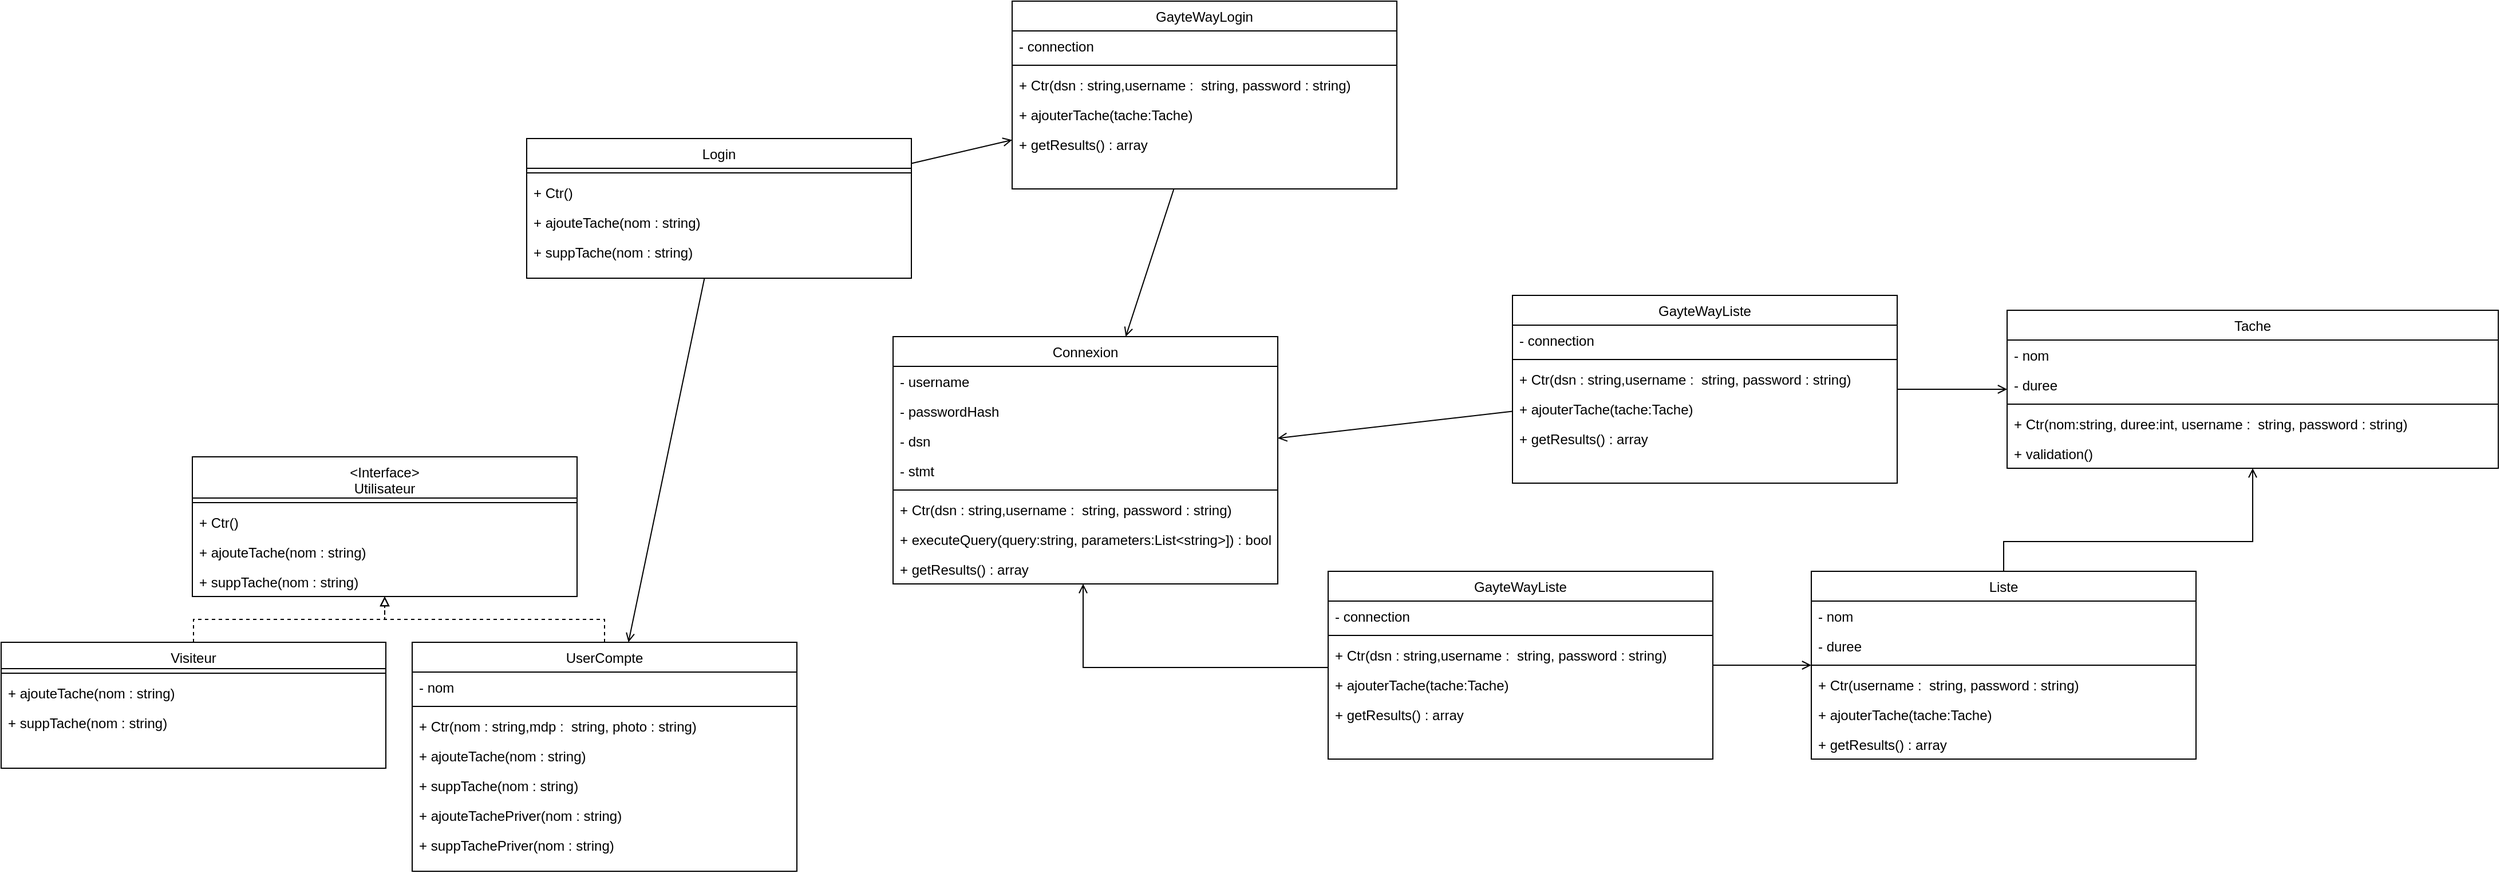 <mxfile version="20.6.0" type="device"><diagram id="C5RBs43oDa-KdzZeNtuy" name="Page-1"><mxGraphModel dx="1971" dy="1276" grid="0" gridSize="10" guides="1" tooltips="1" connect="1" arrows="1" fold="1" page="0" pageScale="1" pageWidth="827" pageHeight="1169" math="0" shadow="0"><root><mxCell id="WIyWlLk6GJQsqaUBKTNV-0"/><mxCell id="WIyWlLk6GJQsqaUBKTNV-1" parent="WIyWlLk6GJQsqaUBKTNV-0"/><mxCell id="zkfFHV4jXpPFQw0GAbJ--17" value="Connexion" style="swimlane;fontStyle=0;align=center;verticalAlign=top;childLayout=stackLayout;horizontal=1;startSize=26;horizontalStack=0;resizeParent=1;resizeLast=0;collapsible=1;marginBottom=0;rounded=0;shadow=0;strokeWidth=1;" parent="WIyWlLk6GJQsqaUBKTNV-1" vertex="1"><mxGeometry x="511" y="168" width="336" height="216" as="geometry"><mxRectangle x="550" y="140" width="160" height="26" as="alternateBounds"/></mxGeometry></mxCell><mxCell id="zkfFHV4jXpPFQw0GAbJ--22" value="- username" style="text;align=left;verticalAlign=top;spacingLeft=4;spacingRight=4;overflow=hidden;rotatable=0;points=[[0,0.5],[1,0.5]];portConstraint=eastwest;rounded=0;shadow=0;html=0;" parent="zkfFHV4jXpPFQw0GAbJ--17" vertex="1"><mxGeometry y="26" width="336" height="26" as="geometry"/></mxCell><mxCell id="lPT6mzKUqGH954RTQxX--47" value="- passwordHash" style="text;align=left;verticalAlign=top;spacingLeft=4;spacingRight=4;overflow=hidden;rotatable=0;points=[[0,0.5],[1,0.5]];portConstraint=eastwest;rounded=0;shadow=0;html=0;" parent="zkfFHV4jXpPFQw0GAbJ--17" vertex="1"><mxGeometry y="52" width="336" height="26" as="geometry"/></mxCell><mxCell id="lPT6mzKUqGH954RTQxX--49" value="- dsn" style="text;align=left;verticalAlign=top;spacingLeft=4;spacingRight=4;overflow=hidden;rotatable=0;points=[[0,0.5],[1,0.5]];portConstraint=eastwest;rounded=0;shadow=0;html=0;" parent="zkfFHV4jXpPFQw0GAbJ--17" vertex="1"><mxGeometry y="78" width="336" height="26" as="geometry"/></mxCell><mxCell id="lPT6mzKUqGH954RTQxX--50" value="- stmt" style="text;align=left;verticalAlign=top;spacingLeft=4;spacingRight=4;overflow=hidden;rotatable=0;points=[[0,0.5],[1,0.5]];portConstraint=eastwest;rounded=0;shadow=0;html=0;" parent="zkfFHV4jXpPFQw0GAbJ--17" vertex="1"><mxGeometry y="104" width="336" height="26" as="geometry"/></mxCell><mxCell id="zkfFHV4jXpPFQw0GAbJ--23" value="" style="line;html=1;strokeWidth=1;align=left;verticalAlign=middle;spacingTop=-1;spacingLeft=3;spacingRight=3;rotatable=0;labelPosition=right;points=[];portConstraint=eastwest;" parent="zkfFHV4jXpPFQw0GAbJ--17" vertex="1"><mxGeometry y="130" width="336" height="8" as="geometry"/></mxCell><mxCell id="zkfFHV4jXpPFQw0GAbJ--24" value="+ Ctr(dsn : string,username :  string, password : string)" style="text;align=left;verticalAlign=top;spacingLeft=4;spacingRight=4;overflow=hidden;rotatable=0;points=[[0,0.5],[1,0.5]];portConstraint=eastwest;" parent="zkfFHV4jXpPFQw0GAbJ--17" vertex="1"><mxGeometry y="138" width="336" height="26" as="geometry"/></mxCell><mxCell id="44q8FM0cvwy1MisjzVkP-1" value="+ executeQuery(query:string, parameters:List&lt;string&gt;]) : bool" style="text;align=left;verticalAlign=top;spacingLeft=4;spacingRight=4;overflow=hidden;rotatable=0;points=[[0,0.5],[1,0.5]];portConstraint=eastwest;" parent="zkfFHV4jXpPFQw0GAbJ--17" vertex="1"><mxGeometry y="164" width="336" height="26" as="geometry"/></mxCell><mxCell id="44q8FM0cvwy1MisjzVkP-2" value="+ getResults() : array" style="text;align=left;verticalAlign=top;spacingLeft=4;spacingRight=4;overflow=hidden;rotatable=0;points=[[0,0.5],[1,0.5]];portConstraint=eastwest;" parent="zkfFHV4jXpPFQw0GAbJ--17" vertex="1"><mxGeometry y="190" width="336" height="26" as="geometry"/></mxCell><mxCell id="lPT6mzKUqGH954RTQxX--0" value="Tache" style="swimlane;fontStyle=0;align=center;verticalAlign=top;childLayout=stackLayout;horizontal=1;startSize=26;horizontalStack=0;resizeParent=1;resizeLast=0;collapsible=1;marginBottom=0;rounded=0;shadow=0;strokeWidth=1;" parent="WIyWlLk6GJQsqaUBKTNV-1" vertex="1"><mxGeometry x="1484" y="145" width="429" height="138" as="geometry"><mxRectangle x="550" y="140" width="160" height="26" as="alternateBounds"/></mxGeometry></mxCell><mxCell id="lPT6mzKUqGH954RTQxX--1" value="- nom" style="text;align=left;verticalAlign=top;spacingLeft=4;spacingRight=4;overflow=hidden;rotatable=0;points=[[0,0.5],[1,0.5]];portConstraint=eastwest;rounded=0;shadow=0;html=0;" parent="lPT6mzKUqGH954RTQxX--0" vertex="1"><mxGeometry y="26" width="429" height="26" as="geometry"/></mxCell><mxCell id="lPT6mzKUqGH954RTQxX--7" value="- duree" style="text;align=left;verticalAlign=top;spacingLeft=4;spacingRight=4;overflow=hidden;rotatable=0;points=[[0,0.5],[1,0.5]];portConstraint=eastwest;rounded=0;shadow=0;html=0;" parent="lPT6mzKUqGH954RTQxX--0" vertex="1"><mxGeometry y="52" width="429" height="26" as="geometry"/></mxCell><mxCell id="lPT6mzKUqGH954RTQxX--2" value="" style="line;html=1;strokeWidth=1;align=left;verticalAlign=middle;spacingTop=-1;spacingLeft=3;spacingRight=3;rotatable=0;labelPosition=right;points=[];portConstraint=eastwest;" parent="lPT6mzKUqGH954RTQxX--0" vertex="1"><mxGeometry y="78" width="429" height="8" as="geometry"/></mxCell><mxCell id="lPT6mzKUqGH954RTQxX--3" value="+ Ctr(nom:string, duree:int, username :  string, password : string)" style="text;align=left;verticalAlign=top;spacingLeft=4;spacingRight=4;overflow=hidden;rotatable=0;points=[[0,0.5],[1,0.5]];portConstraint=eastwest;" parent="lPT6mzKUqGH954RTQxX--0" vertex="1"><mxGeometry y="86" width="429" height="26" as="geometry"/></mxCell><mxCell id="4B2QlwdQSiukdLjfvTYh-6" value="+ validation()" style="text;align=left;verticalAlign=top;spacingLeft=4;spacingRight=4;overflow=hidden;rotatable=0;points=[[0,0.5],[1,0.5]];portConstraint=eastwest;" parent="lPT6mzKUqGH954RTQxX--0" vertex="1"><mxGeometry y="112" width="429" height="26" as="geometry"/></mxCell><mxCell id="lPT6mzKUqGH954RTQxX--8" value="Liste" style="swimlane;fontStyle=0;align=center;verticalAlign=top;childLayout=stackLayout;horizontal=1;startSize=26;horizontalStack=0;resizeParent=1;resizeLast=0;collapsible=1;marginBottom=0;rounded=0;shadow=0;strokeWidth=1;" parent="WIyWlLk6GJQsqaUBKTNV-1" vertex="1"><mxGeometry x="1313" y="373" width="336" height="164" as="geometry"><mxRectangle x="550" y="140" width="160" height="26" as="alternateBounds"/></mxGeometry></mxCell><mxCell id="lPT6mzKUqGH954RTQxX--9" value="- nom" style="text;align=left;verticalAlign=top;spacingLeft=4;spacingRight=4;overflow=hidden;rotatable=0;points=[[0,0.5],[1,0.5]];portConstraint=eastwest;rounded=0;shadow=0;html=0;" parent="lPT6mzKUqGH954RTQxX--8" vertex="1"><mxGeometry y="26" width="336" height="26" as="geometry"/></mxCell><mxCell id="lPT6mzKUqGH954RTQxX--10" value="- duree" style="text;align=left;verticalAlign=top;spacingLeft=4;spacingRight=4;overflow=hidden;rotatable=0;points=[[0,0.5],[1,0.5]];portConstraint=eastwest;rounded=0;shadow=0;html=0;" parent="lPT6mzKUqGH954RTQxX--8" vertex="1"><mxGeometry y="52" width="336" height="26" as="geometry"/></mxCell><mxCell id="lPT6mzKUqGH954RTQxX--11" value="" style="line;html=1;strokeWidth=1;align=left;verticalAlign=middle;spacingTop=-1;spacingLeft=3;spacingRight=3;rotatable=0;labelPosition=right;points=[];portConstraint=eastwest;" parent="lPT6mzKUqGH954RTQxX--8" vertex="1"><mxGeometry y="78" width="336" height="8" as="geometry"/></mxCell><mxCell id="lPT6mzKUqGH954RTQxX--12" value="+ Ctr(username :  string, password : string)" style="text;align=left;verticalAlign=top;spacingLeft=4;spacingRight=4;overflow=hidden;rotatable=0;points=[[0,0.5],[1,0.5]];portConstraint=eastwest;" parent="lPT6mzKUqGH954RTQxX--8" vertex="1"><mxGeometry y="86" width="336" height="26" as="geometry"/></mxCell><mxCell id="lPT6mzKUqGH954RTQxX--13" value="+ ajouterTache(tache:Tache)" style="text;align=left;verticalAlign=top;spacingLeft=4;spacingRight=4;overflow=hidden;rotatable=0;points=[[0,0.5],[1,0.5]];portConstraint=eastwest;" parent="lPT6mzKUqGH954RTQxX--8" vertex="1"><mxGeometry y="112" width="336" height="26" as="geometry"/></mxCell><mxCell id="lPT6mzKUqGH954RTQxX--14" value="+ getResults() : array" style="text;align=left;verticalAlign=top;spacingLeft=4;spacingRight=4;overflow=hidden;rotatable=0;points=[[0,0.5],[1,0.5]];portConstraint=eastwest;" parent="lPT6mzKUqGH954RTQxX--8" vertex="1"><mxGeometry y="138" width="336" height="26" as="geometry"/></mxCell><mxCell id="lPT6mzKUqGH954RTQxX--15" value="" style="edgeStyle=orthogonalEdgeStyle;rounded=0;orthogonalLoop=1;jettySize=auto;html=1;startArrow=open;startFill=0;endArrow=none;endFill=0;" parent="WIyWlLk6GJQsqaUBKTNV-1" source="lPT6mzKUqGH954RTQxX--0" target="lPT6mzKUqGH954RTQxX--8" edge="1"><mxGeometry relative="1" as="geometry"><mxPoint x="1280" y="420" as="sourcePoint"/><mxPoint x="919" y="271" as="targetPoint"/><Array as="points"><mxPoint x="1699" y="347"/><mxPoint x="1481" y="347"/></Array></mxGeometry></mxCell><mxCell id="lPT6mzKUqGH954RTQxX--16" value="&lt;Interface&gt;&#xA;Utilisateur" style="swimlane;fontStyle=0;align=center;verticalAlign=top;childLayout=stackLayout;horizontal=1;startSize=36;horizontalStack=0;resizeParent=1;resizeLast=0;collapsible=1;marginBottom=0;rounded=0;shadow=0;strokeWidth=1;" parent="WIyWlLk6GJQsqaUBKTNV-1" vertex="1"><mxGeometry x="-101" y="273" width="336" height="122" as="geometry"><mxRectangle x="550" y="140" width="160" height="26" as="alternateBounds"/></mxGeometry></mxCell><mxCell id="lPT6mzKUqGH954RTQxX--19" value="" style="line;html=1;strokeWidth=1;align=left;verticalAlign=middle;spacingTop=-1;spacingLeft=3;spacingRight=3;rotatable=0;labelPosition=right;points=[];portConstraint=eastwest;" parent="lPT6mzKUqGH954RTQxX--16" vertex="1"><mxGeometry y="36" width="336" height="8" as="geometry"/></mxCell><mxCell id="lPT6mzKUqGH954RTQxX--37" value="+ Ctr()" style="text;align=left;verticalAlign=top;spacingLeft=4;spacingRight=4;overflow=hidden;rotatable=0;points=[[0,0.5],[1,0.5]];portConstraint=eastwest;" parent="lPT6mzKUqGH954RTQxX--16" vertex="1"><mxGeometry y="44" width="336" height="26" as="geometry"/></mxCell><mxCell id="lPT6mzKUqGH954RTQxX--38" value="+ ajouteTache(nom : string)" style="text;align=left;verticalAlign=top;spacingLeft=4;spacingRight=4;overflow=hidden;rotatable=0;points=[[0,0.5],[1,0.5]];portConstraint=eastwest;" parent="lPT6mzKUqGH954RTQxX--16" vertex="1"><mxGeometry y="70" width="336" height="26" as="geometry"/></mxCell><mxCell id="lPT6mzKUqGH954RTQxX--39" value="+ suppTache(nom : string)" style="text;align=left;verticalAlign=top;spacingLeft=4;spacingRight=4;overflow=hidden;rotatable=0;points=[[0,0.5],[1,0.5]];portConstraint=eastwest;" parent="lPT6mzKUqGH954RTQxX--16" vertex="1"><mxGeometry y="96" width="336" height="26" as="geometry"/></mxCell><mxCell id="lPT6mzKUqGH954RTQxX--27" value="" style="edgeStyle=orthogonalEdgeStyle;rounded=0;orthogonalLoop=1;jettySize=auto;html=1;startArrow=none;startFill=0;endArrow=block;endFill=0;strokeWidth=1;dashed=1;" parent="WIyWlLk6GJQsqaUBKTNV-1" source="lPT6mzKUqGH954RTQxX--23" target="lPT6mzKUqGH954RTQxX--16" edge="1"><mxGeometry relative="1" as="geometry"/></mxCell><mxCell id="lPT6mzKUqGH954RTQxX--23" value="UserCompte" style="swimlane;fontStyle=0;align=center;verticalAlign=top;childLayout=stackLayout;horizontal=1;startSize=26;horizontalStack=0;resizeParent=1;resizeLast=0;collapsible=1;marginBottom=0;rounded=0;shadow=0;strokeWidth=1;" parent="WIyWlLk6GJQsqaUBKTNV-1" vertex="1"><mxGeometry x="91" y="435" width="336" height="200" as="geometry"><mxRectangle x="550" y="140" width="160" height="26" as="alternateBounds"/></mxGeometry></mxCell><mxCell id="lPT6mzKUqGH954RTQxX--35" value="- nom" style="text;align=left;verticalAlign=top;spacingLeft=4;spacingRight=4;overflow=hidden;rotatable=0;points=[[0,0.5],[1,0.5]];portConstraint=eastwest;rounded=0;shadow=0;html=0;" parent="lPT6mzKUqGH954RTQxX--23" vertex="1"><mxGeometry y="26" width="336" height="26" as="geometry"/></mxCell><mxCell id="lPT6mzKUqGH954RTQxX--25" value="" style="line;html=1;strokeWidth=1;align=left;verticalAlign=middle;spacingTop=-1;spacingLeft=3;spacingRight=3;rotatable=0;labelPosition=right;points=[];portConstraint=eastwest;" parent="lPT6mzKUqGH954RTQxX--23" vertex="1"><mxGeometry y="52" width="336" height="8" as="geometry"/></mxCell><mxCell id="lPT6mzKUqGH954RTQxX--36" value="+ Ctr(nom : string,mdp :  string, photo : string)" style="text;align=left;verticalAlign=top;spacingLeft=4;spacingRight=4;overflow=hidden;rotatable=0;points=[[0,0.5],[1,0.5]];portConstraint=eastwest;" parent="lPT6mzKUqGH954RTQxX--23" vertex="1"><mxGeometry y="60" width="336" height="26" as="geometry"/></mxCell><mxCell id="lPT6mzKUqGH954RTQxX--43" value="+ ajouteTache(nom : string)" style="text;align=left;verticalAlign=top;spacingLeft=4;spacingRight=4;overflow=hidden;rotatable=0;points=[[0,0.5],[1,0.5]];portConstraint=eastwest;" parent="lPT6mzKUqGH954RTQxX--23" vertex="1"><mxGeometry y="86" width="336" height="26" as="geometry"/></mxCell><mxCell id="lPT6mzKUqGH954RTQxX--44" value="+ suppTache(nom : string)" style="text;align=left;verticalAlign=top;spacingLeft=4;spacingRight=4;overflow=hidden;rotatable=0;points=[[0,0.5],[1,0.5]];portConstraint=eastwest;" parent="lPT6mzKUqGH954RTQxX--23" vertex="1"><mxGeometry y="112" width="336" height="26" as="geometry"/></mxCell><mxCell id="lPT6mzKUqGH954RTQxX--40" value="+ ajouteTachePriver(nom : string)" style="text;align=left;verticalAlign=top;spacingLeft=4;spacingRight=4;overflow=hidden;rotatable=0;points=[[0,0.5],[1,0.5]];portConstraint=eastwest;" parent="lPT6mzKUqGH954RTQxX--23" vertex="1"><mxGeometry y="138" width="336" height="26" as="geometry"/></mxCell><mxCell id="lPT6mzKUqGH954RTQxX--41" value="+ suppTachePriver(nom : string)" style="text;align=left;verticalAlign=top;spacingLeft=4;spacingRight=4;overflow=hidden;rotatable=0;points=[[0,0.5],[1,0.5]];portConstraint=eastwest;" parent="lPT6mzKUqGH954RTQxX--23" vertex="1"><mxGeometry y="164" width="336" height="26" as="geometry"/></mxCell><mxCell id="lPT6mzKUqGH954RTQxX--28" value="Visiteur" style="swimlane;fontStyle=0;align=center;verticalAlign=top;childLayout=stackLayout;horizontal=1;startSize=23;horizontalStack=0;resizeParent=1;resizeLast=0;collapsible=1;marginBottom=0;rounded=0;shadow=0;strokeWidth=1;" parent="WIyWlLk6GJQsqaUBKTNV-1" vertex="1"><mxGeometry x="-268" y="435" width="336" height="110" as="geometry"><mxRectangle x="550" y="140" width="160" height="26" as="alternateBounds"/></mxGeometry></mxCell><mxCell id="lPT6mzKUqGH954RTQxX--30" value="" style="line;html=1;strokeWidth=1;align=left;verticalAlign=middle;spacingTop=-1;spacingLeft=3;spacingRight=3;rotatable=0;labelPosition=right;points=[];portConstraint=eastwest;" parent="lPT6mzKUqGH954RTQxX--28" vertex="1"><mxGeometry y="23" width="336" height="8" as="geometry"/></mxCell><mxCell id="lPT6mzKUqGH954RTQxX--33" value="+ ajouteTache(nom : string)" style="text;align=left;verticalAlign=top;spacingLeft=4;spacingRight=4;overflow=hidden;rotatable=0;points=[[0,0.5],[1,0.5]];portConstraint=eastwest;" parent="lPT6mzKUqGH954RTQxX--28" vertex="1"><mxGeometry y="31" width="336" height="26" as="geometry"/></mxCell><mxCell id="lPT6mzKUqGH954RTQxX--34" value="+ suppTache(nom : string)" style="text;align=left;verticalAlign=top;spacingLeft=4;spacingRight=4;overflow=hidden;rotatable=0;points=[[0,0.5],[1,0.5]];portConstraint=eastwest;" parent="lPT6mzKUqGH954RTQxX--28" vertex="1"><mxGeometry y="57" width="336" height="26" as="geometry"/></mxCell><mxCell id="lPT6mzKUqGH954RTQxX--32" value="" style="edgeStyle=orthogonalEdgeStyle;rounded=0;orthogonalLoop=1;jettySize=auto;html=1;startArrow=none;startFill=0;endArrow=block;endFill=0;strokeWidth=1;dashed=1;" parent="WIyWlLk6GJQsqaUBKTNV-1" source="lPT6mzKUqGH954RTQxX--28" target="lPT6mzKUqGH954RTQxX--16" edge="1"><mxGeometry relative="1" as="geometry"><mxPoint x="272" y="444" as="sourcePoint"/><mxPoint x="77" y="393" as="targetPoint"/></mxGeometry></mxCell><mxCell id="lPT6mzKUqGH954RTQxX--46" value="" style="edgeStyle=orthogonalEdgeStyle;rounded=0;orthogonalLoop=1;jettySize=auto;html=1;startArrow=none;startFill=0;endArrow=open;endFill=0;" parent="WIyWlLk6GJQsqaUBKTNV-1" source="G2NUmjQ9pd9dzzUjmyRG-0" target="zkfFHV4jXpPFQw0GAbJ--17" edge="1"><mxGeometry relative="1" as="geometry"><mxPoint x="731" y="359" as="sourcePoint"/><mxPoint x="731" y="425" as="targetPoint"/><Array as="points"><mxPoint x="1060" y="457"/><mxPoint x="677" y="457"/></Array></mxGeometry></mxCell><mxCell id="lPT6mzKUqGH954RTQxX--51" value="Login" style="swimlane;fontStyle=0;align=center;verticalAlign=top;childLayout=stackLayout;horizontal=1;startSize=26;horizontalStack=0;resizeParent=1;resizeLast=0;collapsible=1;marginBottom=0;rounded=0;shadow=0;strokeWidth=1;" parent="WIyWlLk6GJQsqaUBKTNV-1" vertex="1"><mxGeometry x="191" y="-5" width="336" height="122" as="geometry"><mxRectangle x="550" y="140" width="160" height="26" as="alternateBounds"/></mxGeometry></mxCell><mxCell id="lPT6mzKUqGH954RTQxX--52" value="" style="line;html=1;strokeWidth=1;align=left;verticalAlign=middle;spacingTop=-1;spacingLeft=3;spacingRight=3;rotatable=0;labelPosition=right;points=[];portConstraint=eastwest;" parent="lPT6mzKUqGH954RTQxX--51" vertex="1"><mxGeometry y="26" width="336" height="8" as="geometry"/></mxCell><mxCell id="lPT6mzKUqGH954RTQxX--53" value="+ Ctr()" style="text;align=left;verticalAlign=top;spacingLeft=4;spacingRight=4;overflow=hidden;rotatable=0;points=[[0,0.5],[1,0.5]];portConstraint=eastwest;" parent="lPT6mzKUqGH954RTQxX--51" vertex="1"><mxGeometry y="34" width="336" height="26" as="geometry"/></mxCell><mxCell id="lPT6mzKUqGH954RTQxX--54" value="+ ajouteTache(nom : string)" style="text;align=left;verticalAlign=top;spacingLeft=4;spacingRight=4;overflow=hidden;rotatable=0;points=[[0,0.5],[1,0.5]];portConstraint=eastwest;" parent="lPT6mzKUqGH954RTQxX--51" vertex="1"><mxGeometry y="60" width="336" height="26" as="geometry"/></mxCell><mxCell id="lPT6mzKUqGH954RTQxX--55" value="+ suppTache(nom : string)" style="text;align=left;verticalAlign=top;spacingLeft=4;spacingRight=4;overflow=hidden;rotatable=0;points=[[0,0.5],[1,0.5]];portConstraint=eastwest;" parent="lPT6mzKUqGH954RTQxX--51" vertex="1"><mxGeometry y="86" width="336" height="26" as="geometry"/></mxCell><mxCell id="4B2QlwdQSiukdLjfvTYh-4" value="" style="endArrow=open;html=1;rounded=0;fontSize=16;endFill=0;" parent="WIyWlLk6GJQsqaUBKTNV-1" source="lPT6mzKUqGH954RTQxX--51" target="G2NUmjQ9pd9dzzUjmyRG-16" edge="1"><mxGeometry width="50" height="50" relative="1" as="geometry"><mxPoint x="453" y="339" as="sourcePoint"/><mxPoint x="503" y="289" as="targetPoint"/><Array as="points"/></mxGeometry></mxCell><mxCell id="4B2QlwdQSiukdLjfvTYh-5" value="" style="endArrow=open;html=1;rounded=0;fontSize=16;endFill=0;" parent="WIyWlLk6GJQsqaUBKTNV-1" source="lPT6mzKUqGH954RTQxX--51" target="lPT6mzKUqGH954RTQxX--23" edge="1"><mxGeometry width="50" height="50" relative="1" as="geometry"><mxPoint x="537" y="66" as="sourcePoint"/><mxPoint x="689" y="178" as="targetPoint"/><Array as="points"/></mxGeometry></mxCell><mxCell id="G2NUmjQ9pd9dzzUjmyRG-0" value="GayteWayListe" style="swimlane;fontStyle=0;align=center;verticalAlign=top;childLayout=stackLayout;horizontal=1;startSize=26;horizontalStack=0;resizeParent=1;resizeLast=0;collapsible=1;marginBottom=0;rounded=0;shadow=0;strokeWidth=1;" vertex="1" parent="WIyWlLk6GJQsqaUBKTNV-1"><mxGeometry x="891" y="373" width="336" height="164" as="geometry"><mxRectangle x="550" y="140" width="160" height="26" as="alternateBounds"/></mxGeometry></mxCell><mxCell id="G2NUmjQ9pd9dzzUjmyRG-2" value="- connection" style="text;align=left;verticalAlign=top;spacingLeft=4;spacingRight=4;overflow=hidden;rotatable=0;points=[[0,0.5],[1,0.5]];portConstraint=eastwest;rounded=0;shadow=0;html=0;" vertex="1" parent="G2NUmjQ9pd9dzzUjmyRG-0"><mxGeometry y="26" width="336" height="26" as="geometry"/></mxCell><mxCell id="G2NUmjQ9pd9dzzUjmyRG-3" value="" style="line;html=1;strokeWidth=1;align=left;verticalAlign=middle;spacingTop=-1;spacingLeft=3;spacingRight=3;rotatable=0;labelPosition=right;points=[];portConstraint=eastwest;" vertex="1" parent="G2NUmjQ9pd9dzzUjmyRG-0"><mxGeometry y="52" width="336" height="8" as="geometry"/></mxCell><mxCell id="G2NUmjQ9pd9dzzUjmyRG-26" value="+ Ctr(dsn : string,username :  string, password : string)" style="text;align=left;verticalAlign=top;spacingLeft=4;spacingRight=4;overflow=hidden;rotatable=0;points=[[0,0.5],[1,0.5]];portConstraint=eastwest;" vertex="1" parent="G2NUmjQ9pd9dzzUjmyRG-0"><mxGeometry y="60" width="336" height="26" as="geometry"/></mxCell><mxCell id="G2NUmjQ9pd9dzzUjmyRG-5" value="+ ajouterTache(tache:Tache)" style="text;align=left;verticalAlign=top;spacingLeft=4;spacingRight=4;overflow=hidden;rotatable=0;points=[[0,0.5],[1,0.5]];portConstraint=eastwest;" vertex="1" parent="G2NUmjQ9pd9dzzUjmyRG-0"><mxGeometry y="86" width="336" height="26" as="geometry"/></mxCell><mxCell id="G2NUmjQ9pd9dzzUjmyRG-6" value="+ getResults() : array" style="text;align=left;verticalAlign=top;spacingLeft=4;spacingRight=4;overflow=hidden;rotatable=0;points=[[0,0.5],[1,0.5]];portConstraint=eastwest;" vertex="1" parent="G2NUmjQ9pd9dzzUjmyRG-0"><mxGeometry y="112" width="336" height="26" as="geometry"/></mxCell><mxCell id="G2NUmjQ9pd9dzzUjmyRG-7" value="" style="edgeStyle=orthogonalEdgeStyle;rounded=0;orthogonalLoop=1;jettySize=auto;html=1;startArrow=none;startFill=0;endArrow=open;endFill=0;" edge="1" parent="WIyWlLk6GJQsqaUBKTNV-1" source="G2NUmjQ9pd9dzzUjmyRG-0" target="lPT6mzKUqGH954RTQxX--8"><mxGeometry relative="1" as="geometry"><mxPoint x="901" y="467" as="sourcePoint"/><mxPoint x="687" y="394" as="targetPoint"/><Array as="points"/></mxGeometry></mxCell><mxCell id="G2NUmjQ9pd9dzzUjmyRG-8" value="GayteWayListe" style="swimlane;fontStyle=0;align=center;verticalAlign=top;childLayout=stackLayout;horizontal=1;startSize=26;horizontalStack=0;resizeParent=1;resizeLast=0;collapsible=1;marginBottom=0;rounded=0;shadow=0;strokeWidth=1;" vertex="1" parent="WIyWlLk6GJQsqaUBKTNV-1"><mxGeometry x="1052" y="132" width="336" height="164" as="geometry"><mxRectangle x="550" y="140" width="160" height="26" as="alternateBounds"/></mxGeometry></mxCell><mxCell id="G2NUmjQ9pd9dzzUjmyRG-9" value="- connection" style="text;align=left;verticalAlign=top;spacingLeft=4;spacingRight=4;overflow=hidden;rotatable=0;points=[[0,0.5],[1,0.5]];portConstraint=eastwest;rounded=0;shadow=0;html=0;" vertex="1" parent="G2NUmjQ9pd9dzzUjmyRG-8"><mxGeometry y="26" width="336" height="26" as="geometry"/></mxCell><mxCell id="G2NUmjQ9pd9dzzUjmyRG-10" value="" style="line;html=1;strokeWidth=1;align=left;verticalAlign=middle;spacingTop=-1;spacingLeft=3;spacingRight=3;rotatable=0;labelPosition=right;points=[];portConstraint=eastwest;" vertex="1" parent="G2NUmjQ9pd9dzzUjmyRG-8"><mxGeometry y="52" width="336" height="8" as="geometry"/></mxCell><mxCell id="G2NUmjQ9pd9dzzUjmyRG-25" value="+ Ctr(dsn : string,username :  string, password : string)" style="text;align=left;verticalAlign=top;spacingLeft=4;spacingRight=4;overflow=hidden;rotatable=0;points=[[0,0.5],[1,0.5]];portConstraint=eastwest;" vertex="1" parent="G2NUmjQ9pd9dzzUjmyRG-8"><mxGeometry y="60" width="336" height="26" as="geometry"/></mxCell><mxCell id="G2NUmjQ9pd9dzzUjmyRG-12" value="+ ajouterTache(tache:Tache)" style="text;align=left;verticalAlign=top;spacingLeft=4;spacingRight=4;overflow=hidden;rotatable=0;points=[[0,0.5],[1,0.5]];portConstraint=eastwest;" vertex="1" parent="G2NUmjQ9pd9dzzUjmyRG-8"><mxGeometry y="86" width="336" height="26" as="geometry"/></mxCell><mxCell id="G2NUmjQ9pd9dzzUjmyRG-13" value="+ getResults() : array" style="text;align=left;verticalAlign=top;spacingLeft=4;spacingRight=4;overflow=hidden;rotatable=0;points=[[0,0.5],[1,0.5]];portConstraint=eastwest;" vertex="1" parent="G2NUmjQ9pd9dzzUjmyRG-8"><mxGeometry y="112" width="336" height="26" as="geometry"/></mxCell><mxCell id="G2NUmjQ9pd9dzzUjmyRG-14" value="" style="edgeStyle=orthogonalEdgeStyle;rounded=0;orthogonalLoop=1;jettySize=auto;html=1;startArrow=none;startFill=0;endArrow=open;endFill=0;" edge="1" parent="WIyWlLk6GJQsqaUBKTNV-1" source="G2NUmjQ9pd9dzzUjmyRG-8" target="lPT6mzKUqGH954RTQxX--0"><mxGeometry relative="1" as="geometry"><mxPoint x="1237" y="465" as="sourcePoint"/><mxPoint x="1323" y="465" as="targetPoint"/><Array as="points"/></mxGeometry></mxCell><mxCell id="G2NUmjQ9pd9dzzUjmyRG-15" value="" style="endArrow=none;html=1;rounded=0;fontSize=16;endFill=0;startArrow=open;startFill=0;" edge="1" parent="WIyWlLk6GJQsqaUBKTNV-1" source="zkfFHV4jXpPFQw0GAbJ--17" target="G2NUmjQ9pd9dzzUjmyRG-8"><mxGeometry width="50" height="50" relative="1" as="geometry"><mxPoint x="537" y="66" as="sourcePoint"/><mxPoint x="689" y="178" as="targetPoint"/><Array as="points"/></mxGeometry></mxCell><mxCell id="G2NUmjQ9pd9dzzUjmyRG-16" value="GayteWayLogin" style="swimlane;fontStyle=0;align=center;verticalAlign=top;childLayout=stackLayout;horizontal=1;startSize=26;horizontalStack=0;resizeParent=1;resizeLast=0;collapsible=1;marginBottom=0;rounded=0;shadow=0;strokeWidth=1;" vertex="1" parent="WIyWlLk6GJQsqaUBKTNV-1"><mxGeometry x="615" y="-125" width="336" height="164" as="geometry"><mxRectangle x="550" y="140" width="160" height="26" as="alternateBounds"/></mxGeometry></mxCell><mxCell id="G2NUmjQ9pd9dzzUjmyRG-17" value="- connection" style="text;align=left;verticalAlign=top;spacingLeft=4;spacingRight=4;overflow=hidden;rotatable=0;points=[[0,0.5],[1,0.5]];portConstraint=eastwest;rounded=0;shadow=0;html=0;" vertex="1" parent="G2NUmjQ9pd9dzzUjmyRG-16"><mxGeometry y="26" width="336" height="26" as="geometry"/></mxCell><mxCell id="G2NUmjQ9pd9dzzUjmyRG-18" value="" style="line;html=1;strokeWidth=1;align=left;verticalAlign=middle;spacingTop=-1;spacingLeft=3;spacingRight=3;rotatable=0;labelPosition=right;points=[];portConstraint=eastwest;" vertex="1" parent="G2NUmjQ9pd9dzzUjmyRG-16"><mxGeometry y="52" width="336" height="8" as="geometry"/></mxCell><mxCell id="G2NUmjQ9pd9dzzUjmyRG-24" value="+ Ctr(dsn : string,username :  string, password : string)" style="text;align=left;verticalAlign=top;spacingLeft=4;spacingRight=4;overflow=hidden;rotatable=0;points=[[0,0.5],[1,0.5]];portConstraint=eastwest;" vertex="1" parent="G2NUmjQ9pd9dzzUjmyRG-16"><mxGeometry y="60" width="336" height="26" as="geometry"/></mxCell><mxCell id="G2NUmjQ9pd9dzzUjmyRG-20" value="+ ajouterTache(tache:Tache)" style="text;align=left;verticalAlign=top;spacingLeft=4;spacingRight=4;overflow=hidden;rotatable=0;points=[[0,0.5],[1,0.5]];portConstraint=eastwest;" vertex="1" parent="G2NUmjQ9pd9dzzUjmyRG-16"><mxGeometry y="86" width="336" height="26" as="geometry"/></mxCell><mxCell id="G2NUmjQ9pd9dzzUjmyRG-21" value="+ getResults() : array" style="text;align=left;verticalAlign=top;spacingLeft=4;spacingRight=4;overflow=hidden;rotatable=0;points=[[0,0.5],[1,0.5]];portConstraint=eastwest;" vertex="1" parent="G2NUmjQ9pd9dzzUjmyRG-16"><mxGeometry y="112" width="336" height="26" as="geometry"/></mxCell><mxCell id="G2NUmjQ9pd9dzzUjmyRG-22" value="" style="endArrow=open;html=1;rounded=0;fontSize=16;endFill=0;" edge="1" parent="WIyWlLk6GJQsqaUBKTNV-1" source="G2NUmjQ9pd9dzzUjmyRG-16" target="zkfFHV4jXpPFQw0GAbJ--17"><mxGeometry width="50" height="50" relative="1" as="geometry"><mxPoint x="537" y="26.774" as="sourcePoint"/><mxPoint x="625" y="6.226" as="targetPoint"/><Array as="points"/></mxGeometry></mxCell></root></mxGraphModel></diagram></mxfile>